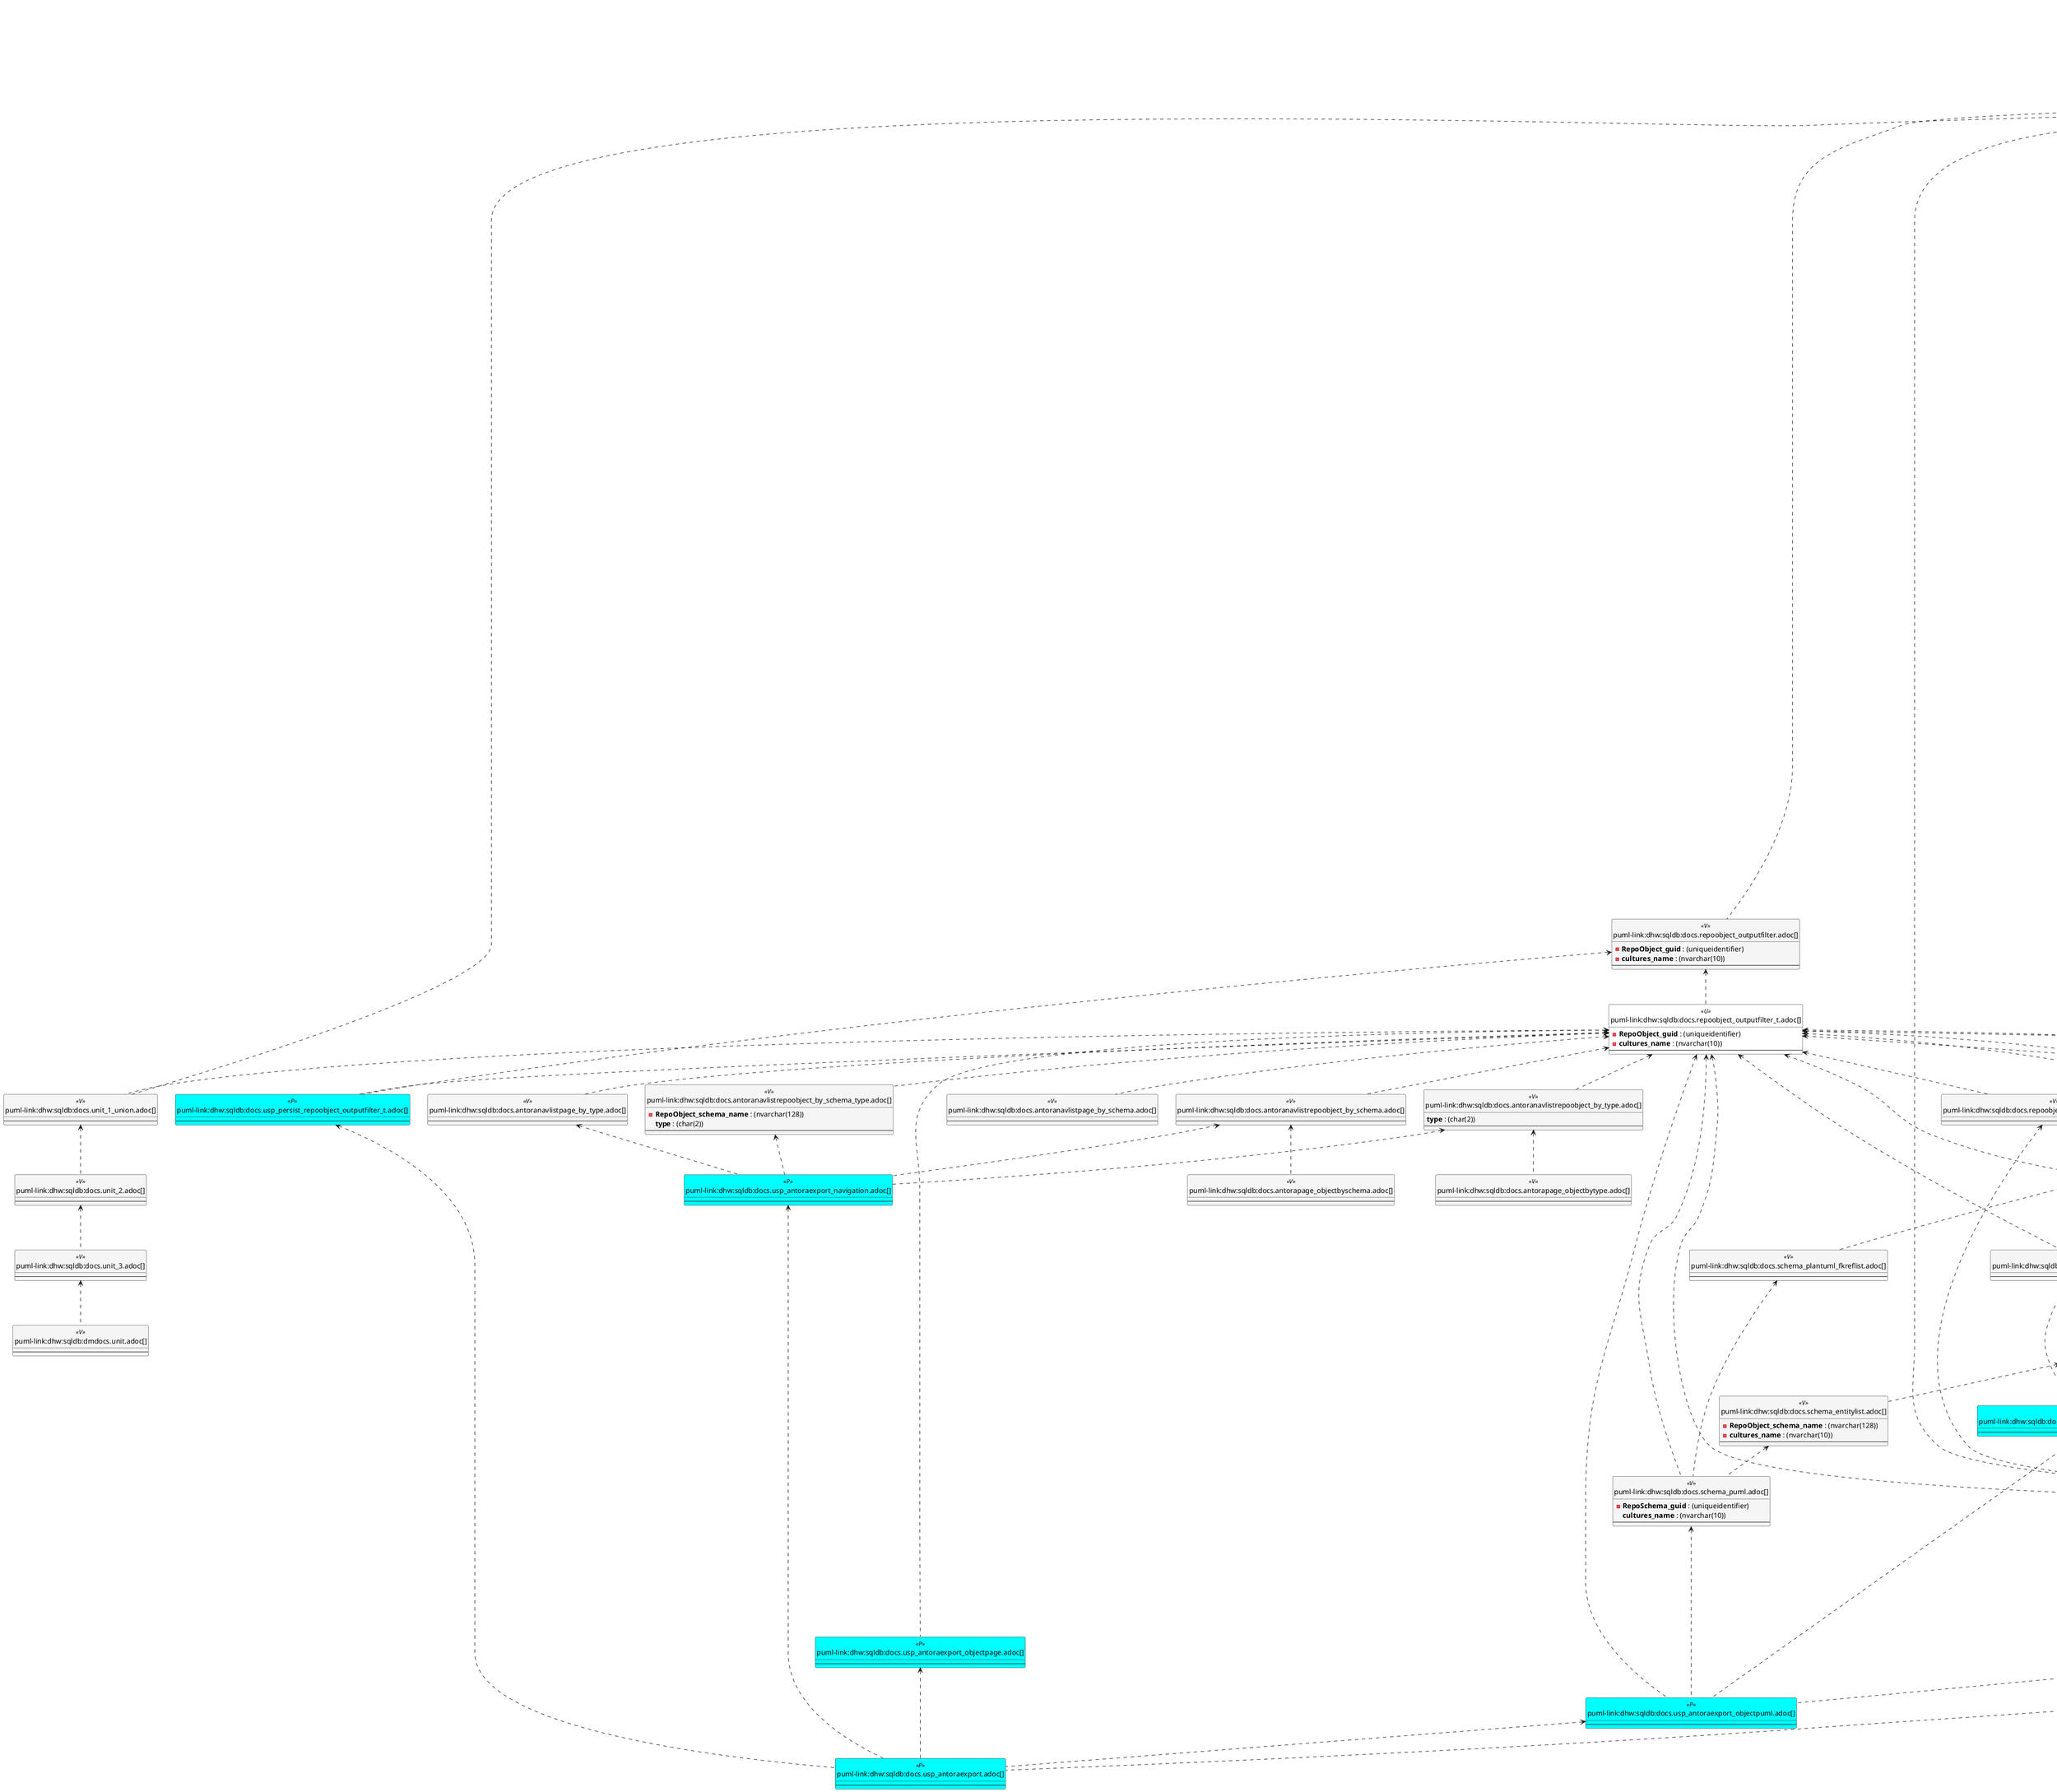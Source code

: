 @startuml
'Left to right direction
top to bottom direction
hide circle
'avoide "." issues:
set namespaceSeparator none


skinparam class {
  BackgroundColor White
  BackgroundColor<<FN>> Yellow
  BackgroundColor<<FS>> Yellow
  BackgroundColor<<FT>> LightGray
  BackgroundColor<<IF>> Yellow
  BackgroundColor<<IS>> Yellow
  BackgroundColor<<P>> Aqua
  BackgroundColor<<PC>> Aqua
  BackgroundColor<<SN>> Yellow
  BackgroundColor<<SO>> SlateBlue
  BackgroundColor<<TF>> LightGray
  BackgroundColor<<TR>> Tomato
  BackgroundColor<<U>> White
  BackgroundColor<<V>> WhiteSmoke
  BackgroundColor<<X>> Aqua
  BackgroundColor<<external>> AliceBlue
}


entity "puml-link:dhw:sqldb:dmdocs.unit.adoc[]" as dmdocs.unit << V >> {
  --
}

entity "puml-link:dhw:sqldb:docs.antoraindexsemanticgroup.adoc[]" as docs.AntoraIndexSemanticgroup << V >> {
  --
}

entity "puml-link:dhw:sqldb:docs.antoraindexsemanticgrouppatterndatatype.adoc[]" as docs.AntoraIndexSemanticgroupPatterndatatype << V >> {
  **IndexSemanticGroup** : (nvarchar(512))
  **IndexPatternColumnDatatype** : (nvarchar(4000))
  --
}

entity "puml-link:dhw:sqldb:docs.antoranavlistpage_by_schema.adoc[]" as docs.AntoraNavListPage_by_schema << V >> {
  --
}

entity "puml-link:dhw:sqldb:docs.antoranavlistpage_by_type.adoc[]" as docs.AntoraNavListPage_by_type << V >> {
  --
}

entity "puml-link:dhw:sqldb:docs.antoranavlistrepoobject_by_schema.adoc[]" as docs.AntoraNavListRepoObject_by_schema << V >> {
  --
}

entity "puml-link:dhw:sqldb:docs.antoranavlistrepoobject_by_schema_type.adoc[]" as docs.AntoraNavListRepoObject_by_schema_type << V >> {
  - **RepoObject_schema_name** : (nvarchar(128))
  **type** : (char(2))
  --
}

entity "puml-link:dhw:sqldb:docs.antoranavlistrepoobject_by_type.adoc[]" as docs.AntoraNavListRepoObject_by_type << V >> {
  **type** : (char(2))
  --
}

entity "puml-link:dhw:sqldb:docs.antorapage_indexsemanticgroup.adoc[]" as docs.AntoraPage_IndexSemanticGroup << V >> {
  - **page_content** : (nvarchar(max))
  --
}

entity "puml-link:dhw:sqldb:docs.antorapage_objectbyschema.adoc[]" as docs.AntoraPage_ObjectBySchema << V >> {
  --
}

entity "puml-link:dhw:sqldb:docs.antorapage_objectbytype.adoc[]" as docs.AntoraPage_ObjectByType << V >> {
  --
}

entity "puml-link:dhw:sqldb:docs.foreignkey_relationscript.adoc[]" as docs.ForeignKey_RelationScript << V >> {
  **referenced_RepoObject_guid** : (uniqueidentifier)
  **referencing_RepoObject_guid** : (uniqueidentifier)
  --
}

entity "puml-link:dhw:sqldb:docs.ftv_repoobject_reference_plantuml_entityreflist.adoc[]" as docs.ftv_RepoObject_Reference_PlantUml_EntityRefList << IF >> {
  --
}

entity "puml-link:dhw:sqldb:docs.objectrefcyclic.adoc[]" as docs.ObjectRefCyclic << V >> {
  --
}

entity "puml-link:dhw:sqldb:docs.objectrefcyclic_entitylist.adoc[]" as docs.ObjectRefCyclic_EntityList << V >> {
  --
}

entity "puml-link:dhw:sqldb:docs.objectrefcyclic_objectreflist.adoc[]" as docs.ObjectRefCyclic_ObjectRefList << V >> {
  --
}

entity "puml-link:dhw:sqldb:docs.repoobject_adoc.adoc[]" as docs.RepoObject_Adoc << V >> {
  --
}

entity "puml-link:dhw:sqldb:docs.repoobject_adoc_t.adoc[]" as docs.RepoObject_Adoc_T << U >> {
  - **RepoObject_guid** : (uniqueidentifier)
  - **cultures_name** : (nvarchar(10))
  --
}

entity "puml-link:dhw:sqldb:docs.repoobject_columnlist.adoc[]" as docs.RepoObject_ColumnList << V >> {
  --
}

entity "puml-link:dhw:sqldb:docs.repoobject_columnlist_t.adoc[]" as docs.RepoObject_ColumnList_T << U >> {
  - **RepoObject_guid** : (uniqueidentifier)
  - **cultures_name** : (nvarchar(10))
  --
}

entity "puml-link:dhw:sqldb:docs.repoobject_indexlist.adoc[]" as docs.RepoObject_IndexList << V >> {
  **RepoObject_guid** : (uniqueidentifier)
  **cultures_name** : (nvarchar(10))
  --
}

entity "puml-link:dhw:sqldb:docs.repoobject_indexlist_t.adoc[]" as docs.RepoObject_IndexList_T << U >> {
  - **RepoObject_guid** : (uniqueidentifier)
  - **cultures_name** : (nvarchar(10))
  --
}

entity "puml-link:dhw:sqldb:docs.repoobject_measurelist.adoc[]" as docs.RepoObject_MeasureList << V >> {
  **RepoObject_guid** : (uniqueidentifier)
  **cultures_name** : (nvarchar(10))
  --
}

entity "puml-link:dhw:sqldb:docs.repoobject_outputfilter.adoc[]" as docs.RepoObject_OutputFilter << V >> {
  - **RepoObject_guid** : (uniqueidentifier)
  - **cultures_name** : (nvarchar(10))
  --
}

entity "puml-link:dhw:sqldb:docs.repoobject_outputfilter_t.adoc[]" as docs.RepoObject_OutputFilter_T << U >> {
  - **RepoObject_guid** : (uniqueidentifier)
  - **cultures_name** : (nvarchar(10))
  --
}

entity "puml-link:dhw:sqldb:docs.repoobject_plantuml.adoc[]" as docs.RepoObject_Plantuml << V >> {
  - **RepoObject_guid** : (uniqueidentifier)
  **cultures_name** : (nvarchar(10))
  --
}

entity "puml-link:dhw:sqldb:docs.repoobject_plantuml_colreflist_1_1.adoc[]" as docs.RepoObject_Plantuml_ColRefList_1_1 << V >> {
  --
}

entity "puml-link:dhw:sqldb:docs.repoobject_plantuml_entity.adoc[]" as docs.RepoObject_Plantuml_Entity << V >> {
  --
}

entity "puml-link:dhw:sqldb:docs.repoobject_plantuml_entity_t.adoc[]" as docs.RepoObject_Plantuml_Entity_T << U >> {
  - **RepoObject_guid** : (uniqueidentifier)
  - **cultures_name** : (nvarchar(10))
  --
}

entity "puml-link:dhw:sqldb:docs.repoobject_plantuml_fkreflist.adoc[]" as docs.RepoObject_PlantUml_FkRefList << V >> {
  **RepoObject_guid** : (uniqueidentifier)
  --
}

entity "puml-link:dhw:sqldb:docs.repoobject_plantuml_objectreflist_0_30.adoc[]" as docs.RepoObject_Plantuml_ObjectRefList_0_30 << V >> {
  - **RepoObject_guid** : (uniqueidentifier)
  --
}

entity "puml-link:dhw:sqldb:docs.repoobject_plantuml_objectreflist_1_1.adoc[]" as docs.RepoObject_Plantuml_ObjectRefList_1_1 << V >> {
  - **RepoObject_guid** : (uniqueidentifier)
  --
}

entity "puml-link:dhw:sqldb:docs.repoobject_plantuml_objectreflist_30_0.adoc[]" as docs.RepoObject_Plantuml_ObjectRefList_30_0 << V >> {
  - **RepoObject_guid** : (uniqueidentifier)
  --
}

entity "puml-link:dhw:sqldb:docs.repoobject_plantuml_pumlentityfklist.adoc[]" as docs.RepoObject_PlantUml_PumlEntityFkList << V >> {
  **RepoObject_guid** : (uniqueidentifier)
  --
}

entity "puml-link:dhw:sqldb:docs.repoobject_plantuml_t.adoc[]" as docs.RepoObject_Plantuml_T << U >> {
  - **RepoObject_guid** : (uniqueidentifier)
  **cultures_name** : (nvarchar(10))
  --
}

entity "puml-link:dhw:sqldb:docs.schema_entitylist.adoc[]" as docs.Schema_EntityList << V >> {
  - **RepoObject_schema_name** : (nvarchar(128))
  - **cultures_name** : (nvarchar(10))
  --
}

entity "puml-link:dhw:sqldb:docs.schema_plantuml_fkreflist.adoc[]" as docs.Schema_PlantUml_FkRefList << V >> {
  --
}

entity "puml-link:dhw:sqldb:docs.schema_puml.adoc[]" as docs.Schema_puml << V >> {
  - **RepoSchema_guid** : (uniqueidentifier)
  **cultures_name** : (nvarchar(10))
  --
}

entity "puml-link:dhw:sqldb:docs.unit_1_union.adoc[]" as docs.Unit_1_union << V >> {
  --
}

entity "puml-link:dhw:sqldb:docs.unit_2.adoc[]" as docs.Unit_2 << V >> {
  --
}

entity "puml-link:dhw:sqldb:docs.unit_3.adoc[]" as docs.Unit_3 << V >> {
  --
}

entity "puml-link:dhw:sqldb:docs.usp_antoraexport.adoc[]" as docs.usp_AntoraExport << P >> {
  --
}

entity "puml-link:dhw:sqldb:docs.usp_antoraexport_navigation.adoc[]" as docs.usp_AntoraExport_navigation << P >> {
  --
}

entity "puml-link:dhw:sqldb:docs.usp_antoraexport_objectpage.adoc[]" as docs.usp_AntoraExport_ObjectPage << P >> {
  --
}

entity "puml-link:dhw:sqldb:docs.usp_antoraexport_objectpartialproperties.adoc[]" as docs.usp_AntoraExport_ObjectPartialProperties << P >> {
  --
}

entity "puml-link:dhw:sqldb:docs.usp_antoraexport_objectpuml.adoc[]" as docs.usp_AntoraExport_ObjectPuml << P >> {
  --
}

entity "puml-link:dhw:sqldb:docs.usp_persist_repoobject_adoc_t.adoc[]" as docs.usp_PERSIST_RepoObject_Adoc_T << P >> {
  --
}

entity "puml-link:dhw:sqldb:docs.usp_persist_repoobject_columnlist_t.adoc[]" as docs.usp_PERSIST_RepoObject_ColumnList_T << P >> {
  --
}

entity "puml-link:dhw:sqldb:docs.usp_persist_repoobject_indexlist_t.adoc[]" as docs.usp_PERSIST_RepoObject_IndexList_T << P >> {
  --
}

entity "puml-link:dhw:sqldb:docs.usp_persist_repoobject_outputfilter_t.adoc[]" as docs.usp_PERSIST_RepoObject_OutputFilter_T << P >> {
  --
}

entity "puml-link:dhw:sqldb:docs.usp_persist_repoobject_plantuml_entity_t.adoc[]" as docs.usp_PERSIST_RepoObject_Plantuml_Entity_T << P >> {
  --
}

entity "puml-link:dhw:sqldb:docs.usp_persist_repoobject_plantuml_t.adoc[]" as docs.usp_PERSIST_RepoObject_Plantuml_T << P >> {
  --
}

entity "puml-link:dhw:sqldb:property.fs_get_repoobjectproperty_nvarchar.adoc[]" as property.fs_get_RepoObjectProperty_nvarchar << FN >> {
  --
}

entity "puml-link:dhw:sqldb:property.repoobjectproperty_collect_source_rogross.adoc[]" as property.RepoObjectProperty_Collect_source_ROGross << V >> {
  - **RepoObject_guid** : (uniqueidentifier)
  - **property_name** : (varchar(39))
  --
}

entity "puml-link:dhw:sqldb:property.usp_repoobject_inheritance.adoc[]" as property.usp_RepoObject_Inheritance << P >> {
  --
}

entity "puml-link:dhw:sqldb:property.usp_repoobjectproperty_collect.adoc[]" as property.usp_RepoObjectProperty_collect << P >> {
  --
}

entity "puml-link:dhw:sqldb:reference.ftv_repoobject_columreferencerepoobject.adoc[]" as reference.ftv_RepoObject_ColumReferenceRepoObject << IF >> {
  --
}

entity "puml-link:dhw:sqldb:reference.ftv_repoobject_dbmlcolumnrelation.adoc[]" as reference.ftv_RepoObject_DbmlColumnRelation << IF >> {
  --
}

entity "puml-link:dhw:sqldb:reference.ftv_repoobject_referencetree.adoc[]" as reference.ftv_RepoObject_ReferenceTree << IF >> {
  --
}

entity "puml-link:dhw:sqldb:reference.ftv_repoobject_referencetree_referenced.adoc[]" as reference.ftv_RepoObject_ReferenceTree_referenced << IF >> {
  --
}

entity "puml-link:dhw:sqldb:reference.ftv_repoobject_referencetree_referencing.adoc[]" as reference.ftv_RepoObject_ReferenceTree_referencing << IF >> {
  --
}

entity "puml-link:dhw:sqldb:reference.ftv_repoobject_referencetree_via_fullname.adoc[]" as reference.ftv_RepoObject_ReferenceTree_via_fullname << IF >> {
  --
}

entity "puml-link:dhw:sqldb:reference.ftv_repoobjectcolumn_referencetree.adoc[]" as reference.ftv_RepoObjectColumn_ReferenceTree << IF >> {
  --
}

entity "puml-link:dhw:sqldb:reference.persistence.adoc[]" as reference.Persistence << V >> {
  --
}

entity "puml-link:dhw:sqldb:reference.persistence_bidirectional.adoc[]" as reference.Persistence_bidirectional << V >> {
  --
}

entity "puml-link:dhw:sqldb:reference.referencetree_cyclic_ref_persistenceusp.adoc[]" as reference.ReferenceTree_cyclic_ref_PersistenceUsp << V >> {
  --
}

entity "puml-link:dhw:sqldb:reference.referencetree_cyclic_union.adoc[]" as reference.ReferenceTree_cyclic_union << V >> {
  --
}

entity "puml-link:dhw:sqldb:reference.repoobject_reference.adoc[]" as reference.RepoObject_reference << V >> {
  --
}

entity "puml-link:dhw:sqldb:reference.repoobject_reference_persistence_target_as_source.adoc[]" as reference.RepoObject_reference_persistence_target_as_source << V >> {
  --
}

entity "puml-link:dhw:sqldb:reference.repoobject_reference_t.adoc[]" as reference.RepoObject_reference_T << U >> {
  **referenced_RepoObject_guid** : (uniqueidentifier)
  **referencing_RepoObject_guid** : (uniqueidentifier)
  --
}

entity "puml-link:dhw:sqldb:reference.repoobject_reference_t_bidirectional.adoc[]" as reference.RepoObject_reference_T_bidirectional << V >> {
  --
}

entity "puml-link:dhw:sqldb:reference.repoobject_reference_union.adoc[]" as reference.RepoObject_reference_union << V >> {
  **referenced_RepoObject_guid** : (uniqueidentifier)
  **referencing_RepoObject_guid** : (uniqueidentifier)
  --
}

entity "puml-link:dhw:sqldb:reference.repoobject_referencedlist.adoc[]" as reference.RepoObject_ReferencedList << V >> {
  --
}

entity "puml-link:dhw:sqldb:reference.repoobject_referencedreferencing.adoc[]" as reference.RepoObject_ReferencedReferencing << V >> {
  --
}

entity "puml-link:dhw:sqldb:reference.repoobject_referencetree_0_30.adoc[]" as reference.RepoObject_ReferenceTree_0_30 << V >> {
  **RepoObject_guid** : (uniqueidentifier)
  **Referencing_guid** : (uniqueidentifier)
  **Referenced_guid** : (uniqueidentifier)
  --
}

entity "puml-link:dhw:sqldb:reference.repoobject_referencetree_0_30_t.adoc[]" as reference.RepoObject_ReferenceTree_0_30_T << U >> {
  **RepoObject_guid** : (uniqueidentifier)
  **Referencing_guid** : (uniqueidentifier)
  **Referenced_guid** : (uniqueidentifier)
  --
}

entity "puml-link:dhw:sqldb:reference.repoobject_referencetree_30_0.adoc[]" as reference.RepoObject_ReferenceTree_30_0 << V >> {
  **RepoObject_guid** : (uniqueidentifier)
  **Referencing_guid** : (uniqueidentifier)
  **Referenced_guid** : (uniqueidentifier)
  --
}

entity "puml-link:dhw:sqldb:reference.repoobject_referencetree_30_0_t.adoc[]" as reference.RepoObject_ReferenceTree_30_0_T << U >> {
  --
}

entity "puml-link:dhw:sqldb:reference.repoobject_referencetree_referenced.adoc[]" as reference.RepoObject_ReferenceTree_referenced << V >> {
  **RepoObject_guid** : (uniqueidentifier)
  **Referenced_Depth** : (int)
  **Referencing_Depth** : (int)
  **Referenced_guid** : (uniqueidentifier)
  **Referencing_guid** : (uniqueidentifier)
  --
}

entity "puml-link:dhw:sqldb:reference.repoobject_referencetree_referenced_30_0.adoc[]" as reference.RepoObject_ReferenceTree_referenced_30_0 << V >> {
  - **RepoObject_guid** : (uniqueidentifier)
  **Referenced_guid** : (uniqueidentifier)
  --
}

entity "puml-link:dhw:sqldb:reference.repoobject_referencetree_referencing.adoc[]" as reference.RepoObject_ReferenceTree_referencing << V >> {
  **RepoObject_guid** : (uniqueidentifier)
  **Referenced_Depth** : (int)
  **Referencing_Depth** : (int)
  **Referenced_guid** : (uniqueidentifier)
  **Referencing_guid** : (uniqueidentifier)
  --
}

entity "puml-link:dhw:sqldb:reference.repoobject_referencetree_referencing_0_30.adoc[]" as reference.RepoObject_ReferenceTree_referencing_0_30 << V >> {
  - **RepoObject_guid** : (uniqueidentifier)
  **Referencing_guid** : (uniqueidentifier)
  --
}

entity "puml-link:dhw:sqldb:reference.repoobject_referencinglist.adoc[]" as reference.RepoObject_ReferencingList << V >> {
  --
}

entity "puml-link:dhw:sqldb:reference.repoobjectcolumn_reference.adoc[]" as reference.RepoObjectColumn_reference << V >> {
  **referenced_RepoObjectColumn_guid** : (uniqueidentifier)
  **referencing_RepoObjectColumn_guid** : (uniqueidentifier)
  --
}

entity "puml-link:dhw:sqldb:reference.repoobjectcolumn_reference_additional.adoc[]" as reference.RepoObjectColumn_reference_additional << V >> {
  --
}

entity "puml-link:dhw:sqldb:reference.repoobjectcolumn_reference_additional_internal.adoc[]" as reference.RepoObjectColumn_reference_additional_internal << V >> {
  --
}

entity "puml-link:dhw:sqldb:reference.repoobjectcolumn_reference_bysamepredecessors.adoc[]" as reference.RepoObjectColumn_reference_BySamePredecessors << V >> {
  --
}

entity "puml-link:dhw:sqldb:reference.repoobjectcolumn_reference_firstresultset.adoc[]" as reference.RepoObjectColumn_reference_FirstResultSet << V >> {
  --
}

entity "puml-link:dhw:sqldb:reference.repoobjectcolumn_reference_queryplan.adoc[]" as reference.RepoObjectColumn_reference_QueryPlan << V >> {
  **referencing_id** : (int)
  **referencing_minor_id** : (int)
  **referenced_id** : (int)
  **referenced_minor_id** : (int)
  --
}

entity "puml-link:dhw:sqldb:reference.repoobjectcolumn_reference_sqlexpressiondependencies.adoc[]" as reference.RepoObjectColumn_reference_SqlExpressionDependencies << V >> {
  - **referencing_id** : (int)
  - **referencing_minor_id** : (int)
  **referenced_id** : (int)
  - **referenced_minor_id** : (int)
  --
}

entity "puml-link:dhw:sqldb:reference.repoobjectcolumn_reference_t.adoc[]" as reference.RepoObjectColumn_reference_T << U >> {
  **referenced_RepoObjectColumn_guid** : (uniqueidentifier)
  **referencing_RepoObjectColumn_guid** : (uniqueidentifier)
  --
}

entity "puml-link:dhw:sqldb:reference.repoobjectcolumn_reference_union.adoc[]" as reference.RepoObjectColumn_reference_union << V >> {
  --
}

entity "puml-link:dhw:sqldb:reference.repoobjectcolumn_reference_virtual.adoc[]" as reference.RepoObjectColumn_reference_virtual << V >> {
  --
}

entity "puml-link:dhw:sqldb:reference.repoobjectcolumn_referencedlist.adoc[]" as reference.RepoObjectColumn_ReferencedList << V >> {
  --
}

entity "puml-link:dhw:sqldb:reference.repoobjectcolumn_referencedreferencing.adoc[]" as reference.RepoObjectColumn_ReferencedReferencing << V >> {
  --
}

entity "puml-link:dhw:sqldb:reference.repoobjectcolumn_referencetree.adoc[]" as reference.RepoObjectColumn_ReferenceTree << V >> {
  --
}

entity "puml-link:dhw:sqldb:reference.repoobjectcolumn_referencinglist.adoc[]" as reference.RepoObjectColumn_ReferencingList << V >> {
  --
}

entity "puml-link:dhw:sqldb:reference.repoobjectcolumn_relationscript.adoc[]" as reference.RepoObjectColumn_RelationScript << V >> {
  --
}

entity "puml-link:dhw:sqldb:reference.sysobjectcolumn_queryplanexpression.adoc[]" as reference.SysObjectColumn_QueryPlanExpression << V >> {
  --
}

entity "puml-link:dhw:sqldb:reference.usp_persist_repoobject_reference_t.adoc[]" as reference.usp_PERSIST_RepoObject_reference_T << P >> {
  --
}

entity "puml-link:dhw:sqldb:reference.usp_persist_repoobject_referencetree_0_30_t.adoc[]" as reference.usp_PERSIST_RepoObject_ReferenceTree_0_30_T << P >> {
  --
}

entity "puml-link:dhw:sqldb:reference.usp_persist_repoobject_referencetree_30_0_t.adoc[]" as reference.usp_PERSIST_RepoObject_ReferenceTree_30_0_T << P >> {
  --
}

entity "puml-link:dhw:sqldb:reference.usp_persist_repoobjectcolumn_reference_t.adoc[]" as reference.usp_PERSIST_RepoObjectColumn_reference_T << P >> {
  --
}

entity "puml-link:dhw:sqldb:reference.usp_repoobject_referencetree.adoc[]" as reference.usp_RepoObject_ReferenceTree << P >> {
  --
}

entity "puml-link:dhw:sqldb:reference.usp_repoobject_referencetree_insert.adoc[]" as reference.usp_RepoObject_ReferenceTree_insert << P >> {
  --
}

entity "puml-link:dhw:sqldb:reference.usp_repoobject_update_sysobjectqueryplan.adoc[]" as reference.usp_RepoObject_update_SysObjectQueryPlan << P >> {
  --
}

entity "puml-link:dhw:sqldb:reference.usp_repoobjectsource_firstresultset.adoc[]" as reference.usp_RepoObjectSource_FirstResultSet << P >> {
  --
}

entity "puml-link:dhw:sqldb:reference.usp_repoobjectsource_queryplan.adoc[]" as reference.usp_RepoObjectSource_QueryPlan << P >> {
  --
}

entity "puml-link:dhw:sqldb:repo.check_indexcolumn_virtual_referenced_setpoint.adoc[]" as repo.check_IndexColumn_virtual_referenced_setpoint << V >> {
  --
}

entity "puml-link:dhw:sqldb:repo.foreignkey_gross.adoc[]" as repo.ForeignKey_gross << V >> {
  --
}

entity "puml-link:dhw:sqldb:repo.foreignkey_indexes.adoc[]" as repo.ForeignKey_Indexes << V >> {
  --
}

entity "puml-link:dhw:sqldb:repo.foreignkey_indexes_union.adoc[]" as repo.ForeignKey_Indexes_union << V >> {
  **ForeignKey_guid** : (uniqueidentifier)
  --
}

entity "puml-link:dhw:sqldb:repo.foreignkey_indexes_union_t.adoc[]" as repo.ForeignKey_Indexes_union_T << U >> {
  **ForeignKey_guid** : (uniqueidentifier)
  --
}

entity "puml-link:dhw:sqldb:repo.foreignkey_virtual_indexes.adoc[]" as repo.ForeignKey_virtual_Indexes << V >> {
  --
}

entity "puml-link:dhw:sqldb:repo.index_gross.adoc[]" as repo.Index_gross << V >> {
  --
}

entity "puml-link:dhw:sqldb:repo.index_referencing_indexpatterncolumnguid.adoc[]" as repo.Index_referencing_IndexPatternColumnGuid << V >> {
  **source_index_guid** : (uniqueidentifier)
  **referencing_RepoObject_guid** : (uniqueidentifier)
  --
}

entity "puml-link:dhw:sqldb:repo.index_virtual_forupdate.adoc[]" as repo.Index_virtual_ForUpdate << V >> {
  --
}

entity "puml-link:dhw:sqldb:repo.indexcolumn_referencedreferencing_hasfullcolumnsinreferencing.adoc[]" as repo.IndexColumn_ReferencedReferencing_HasFullColumnsInReferencing << V >> {
  - **index_guid** : (uniqueidentifier)
  - **index_column_id** : (int)
  **RowNumberInReferencing** : (bigint)
  --
}

entity "puml-link:dhw:sqldb:repo.indexcolumn_referencedreferencing_hasfullcolumnsinreferencing_check.adoc[]" as repo.IndexColumn_ReferencedReferencing_HasFullColumnsInReferencing_check << V >> {
  --
}

entity "puml-link:dhw:sqldb:repo.indexcolumn_referencedreferencing_hasfullcolumnsinreferencing_t.adoc[]" as repo.IndexColumn_ReferencedReferencing_HasFullColumnsInReferencing_T << U >> {
  **index_guid** : (uniqueidentifier)
  - **index_column_id** : (int)
  **RowNumberInReferencing** : (bigint)
  --
}

entity "puml-link:dhw:sqldb:repo.indexcolumn_virtual_referenced_setpoint.adoc[]" as repo.IndexColumn_virtual_referenced_setpoint << V >> {
  - **index_guid** : (uniqueidentifier)
  - **index_column_id** : (int)
  --
}

entity "puml-link:dhw:sqldb:repo.indexreferencedreferencing.adoc[]" as repo.IndexReferencedReferencing << V >> {
  --
}

entity "puml-link:dhw:sqldb:repo.indexreferencedreferencing_hasfullcolumnsinreferencing.adoc[]" as repo.IndexReferencedReferencing_HasFullColumnsInReferencing << V >> {
  --
}

entity "puml-link:dhw:sqldb:repo.repoobject_columnlist.adoc[]" as repo.RepoObject_ColumnList << V >> {
  --
}

entity "puml-link:dhw:sqldb:repo.repoobject_gross.adoc[]" as repo.RepoObject_gross << V >> {
  --
}

entity "puml-link:dhw:sqldb:repo.repoobject_gross2.adoc[]" as repo.RepoObject_gross2 << V >> {
  --
}

entity "puml-link:dhw:sqldb:repo.repoobject_related_fk_union.adoc[]" as repo.RepoObject_related_FK_union << V >> {
  **RepoObject_guid** : (uniqueidentifier)
  **included_RepoObject_guid** : (uniqueidentifier)
  --
}

entity "puml-link:dhw:sqldb:repo.repoobject_sat2.adoc[]" as repo.RepoObject_sat2 << V >> {
  - **RepoObject_guid** : (uniqueidentifier)
  --
}

entity "puml-link:dhw:sqldb:repo.repoobject_sat2_t.adoc[]" as repo.RepoObject_sat2_T << U >> {
  - **RepoObject_guid** : (uniqueidentifier)
  --
}

entity "puml-link:dhw:sqldb:repo.repoobject_sqlcreatetable.adoc[]" as repo.RepoObject_SqlCreateTable << V >> {
  - **RepoObject_guid** : (uniqueidentifier)
  --
}

entity "puml-link:dhw:sqldb:repo.repoobject_wo_referencing.adoc[]" as repo.RepoObject_wo_referencing << V >> {
  --
}

entity "puml-link:dhw:sqldb:repo.repoobjectcolumn_gross2.adoc[]" as repo.RepoObjectColumn_gross2 << V >> {
  --
}

entity "puml-link:dhw:sqldb:repo.repoobjectcolumn_missingsource_typev.adoc[]" as repo.RepoObjectColumn_MissingSource_TypeV << V >> {
  --
}

entity "puml-link:dhw:sqldb:repo.usp_index_finish.adoc[]" as repo.usp_Index_finish << P >> {
  --
}

entity "puml-link:dhw:sqldb:repo.usp_index_foreignkey.adoc[]" as repo.usp_Index_ForeignKey << P >> {
  --
}

entity "puml-link:dhw:sqldb:repo.usp_index_inheritance.adoc[]" as repo.usp_index_inheritance << P >> {
  --
}

entity "puml-link:dhw:sqldb:repo.usp_index_virtual_set.adoc[]" as repo.usp_Index_virtual_set << P >> {
  --
}

entity "puml-link:dhw:sqldb:repo.usp_main.adoc[]" as repo.usp_main << P >> {
  --
}

entity "puml-link:dhw:sqldb:repo.usp_persist_foreignkey_indexes_union_t.adoc[]" as repo.usp_PERSIST_ForeignKey_Indexes_union_T << P >> {
  --
}

entity "puml-link:dhw:sqldb:repo.usp_persist_indexcolumn_referencedreferencing_hasfullcolumnsinreferencing_t.adoc[]" as repo.usp_PERSIST_IndexColumn_ReferencedReferencing_HasFullColumnsInReferencing_T << P >> {
  --
}

entity "puml-link:dhw:sqldb:repo.usp_persist_repoobject_sat2_t.adoc[]" as repo.usp_PERSIST_RepoObject_sat2_T << P >> {
  --
}

entity "puml-link:dhw:sqldb:uspgenerator.generatoruspstep_persistence_isinactive_setpoint.adoc[]" as uspgenerator.GeneratorUspStep_Persistence_IsInactive_setpoint << V >> {
  - **usp_id** : (int)
  --
}

entity "puml-link:dhw:sqldb:uspgenerator.generatoruspstep_persistence_src.adoc[]" as uspgenerator.GeneratorUspStep_Persistence_src << V >> {
  - **usp_id** : (int)
  --
}

entity "puml-link:dhw:sqldb:uspgenerator.usp_generatorusp_insert_update_persistence.adoc[]" as uspgenerator.usp_GeneratorUsp_insert_update_persistence << P >> {
  --
}

entity "puml-link:dhw:sqldb:workflow.biml_package.adoc[]" as workflow.Biml_Package << V >> {
  --
}

entity "puml-link:dhw:sqldb:workflow.biml_precedenceconstraints.adoc[]" as workflow.Biml_PrecedenceConstraints << V >> {
  --
}

entity "puml-link:dhw:sqldb:workflow.biml_project.adoc[]" as workflow.Biml_Project << V >> {
  --
}

entity "puml-link:dhw:sqldb:workflow.biml_task.adoc[]" as workflow.Biml_Task << V >> {
  --
}

entity "puml-link:dhw:sqldb:workflow.proceduredependency.adoc[]" as workflow.ProcedureDependency << U >> {
  - **id** : (int)
  --
}

entity "puml-link:dhw:sqldb:workflow.proceduredependency_gross.adoc[]" as workflow.ProcedureDependency_gross << V >> {
  --
}

entity "puml-link:dhw:sqldb:workflow.proceduredependency_input_persistencedependency.adoc[]" as workflow.ProcedureDependency_input_PersistenceDependency << V >> {
  **referenced_Procedure_RepoObject_guid** : (uniqueidentifier)
  **referencing_Procedure_RepoObject_guid** : (uniqueidentifier)
  --
}

entity "puml-link:dhw:sqldb:workflow.proceduredependency_input_persistencedependency_s.adoc[]" as workflow.ProcedureDependency_input_PersistenceDependency_S << V >> {
  **referenced_Procedure_RepoObject_guid** : (uniqueidentifier)
  **referencing_Procedure_RepoObject_guid** : (uniqueidentifier)
  --
}

entity "puml-link:dhw:sqldb:workflow.usp_persist_proceduredependency_input_persistencedependency.adoc[]" as workflow.usp_PERSIST_ProcedureDependency_input_PersistenceDependency << P >> {
  --
}

entity "puml-link:dhw:sqldb:workflow.usp_persist_workflow_proceduredependency_t.adoc[]" as workflow.usp_PERSIST_Workflow_ProcedureDependency_T << P >> {
  --
}

entity "puml-link:dhw:sqldb:workflow.usp_persist_workflowstep.adoc[]" as workflow.usp_PERSIST_WorkflowStep << P >> {
  --
}

entity "puml-link:dhw:sqldb:workflow.usp_workflow.adoc[]" as workflow.usp_workflow << P >> {
  --
}

entity "puml-link:dhw:sqldb:workflow.workflow_proceduredependency.adoc[]" as workflow.Workflow_ProcedureDependency << V >> {
  --
}

entity "puml-link:dhw:sqldb:workflow.workflow_proceduredependency_all.adoc[]" as workflow.Workflow_ProcedureDependency_all << V >> {
  --
}

entity "puml-link:dhw:sqldb:workflow.workflow_proceduredependency_t.adoc[]" as workflow.Workflow_ProcedureDependency_T << U >> {
  - **Workflow_id** : (int)
  - **referenced_Procedure_RepoObject_guid** : (uniqueidentifier)
  - **referencing_Procedure_RepoObject_guid** : (uniqueidentifier)
  --
}

entity "puml-link:dhw:sqldb:workflow.workflow_proceduredependency_t_active.adoc[]" as workflow.Workflow_ProcedureDependency_T_active << V >> {
  --
}

entity "puml-link:dhw:sqldb:workflow.workflow_proceduredependency_t_bidirectional.adoc[]" as workflow.Workflow_ProcedureDependency_T_bidirectional << V >> {
  --
}

entity "puml-link:dhw:sqldb:workflow.workflow_proceduredependency_t_bidirectional_t.adoc[]" as workflow.Workflow_ProcedureDependency_T_bidirectional_T << U >> {
  - **Workflow_id** : (int)
  - **referenced_Procedure_RepoObject_guid** : (uniqueidentifier)
  - **referencing_Procedure_RepoObject_guid** : (uniqueidentifier)
  --
}

entity "puml-link:dhw:sqldb:workflow.workflow_proceduredependency_t_notinsortorder.adoc[]" as workflow.Workflow_ProcedureDependency_T_NotInSortorder << V >> {
  --
}

entity "puml-link:dhw:sqldb:workflow.workflow_proceduredependency_t_notinsortorder_check.adoc[]" as workflow.Workflow_ProcedureDependency_T_NotInSortorder_check << V >> {
  --
}

entity "puml-link:dhw:sqldb:workflow.workflow_proceduredependency_t_redundant.adoc[]" as workflow.Workflow_ProcedureDependency_T_redundant << V >> {
  --
}

entity "puml-link:dhw:sqldb:workflow.workflow_proceduredependency_t_taskname.adoc[]" as workflow.Workflow_ProcedureDependency_T_TaskName << V >> {
  --
}

entity "puml-link:dhw:sqldb:workflow.workflow_proceduredependency_wo_redundant.adoc[]" as workflow.Workflow_ProcedureDependency_wo_redundant << V >> {
  --
}

entity "puml-link:dhw:sqldb:workflow.workflowstep.adoc[]" as workflow.WorkflowStep << U >> {
  - **id** : (int)
  --
}

entity "puml-link:dhw:sqldb:workflow.workflowstep_active.adoc[]" as workflow.WorkflowStep_active << V >> {
  --
}

entity "puml-link:dhw:sqldb:workflow.workflowstep_forupdate.adoc[]" as workflow.WorkflowStep_ForUpdate << V >> {
  --
}

entity "puml-link:dhw:sqldb:workflow.workflowstep_s.adoc[]" as workflow.WorkflowStep_S << V >> {
  - **Workflow_id** : (int)
  **Procedure_RepoObject_guid** : (uniqueidentifier)
  --
}

docs.AntoraIndexSemanticgroup <.. docs.AntoraPage_IndexSemanticGroup
docs.AntoraIndexSemanticgroupPatterndatatype <.. docs.AntoraIndexSemanticgroup
docs.AntoraNavListPage_by_type <.. docs.usp_AntoraExport_navigation
docs.AntoraNavListRepoObject_by_schema <.. docs.AntoraPage_ObjectBySchema
docs.AntoraNavListRepoObject_by_schema <.. docs.usp_AntoraExport_navigation
docs.AntoraNavListRepoObject_by_schema_type <.. docs.usp_AntoraExport_navigation
docs.AntoraNavListRepoObject_by_type <.. docs.AntoraPage_ObjectByType
docs.AntoraNavListRepoObject_by_type <.. docs.usp_AntoraExport_navigation
docs.ftv_RepoObject_Reference_PlantUml_EntityRefList <.. docs.RepoObject_Plantuml
docs.ObjectRefCyclic_EntityList <.. docs.ObjectRefCyclic
docs.ObjectRefCyclic_ObjectRefList <.. docs.ObjectRefCyclic
docs.RepoObject_Adoc <.. docs.usp_PERSIST_RepoObject_Adoc_T
docs.RepoObject_Adoc <.. docs.RepoObject_Adoc_T
docs.REpoObject_Adoc_T <.. docs.usp_PERSIST_RepoObject_Adoc_T
docs.RepoObject_ColumnList <.. docs.RepoObject_ColumnList_T
docs.RepoObject_ColumnList <.. docs.usp_PERSIST_RepoObject_ColumnList_T
docs.RepoObject_ColumnList_T <.. docs.usp_PERSIST_RepoObject_ColumnList_T
docs.RepoObject_ColumnList_T <.. docs.RepoObject_Plantuml_Entity
docs.RepoObject_ColumnList_T <.. docs.RepoObject_Adoc
docs.RepoObject_IndexList <.. docs.usp_PERSIST_RepoObject_IndexList_T
docs.RepoObject_IndexList <.. docs.RepoObject_IndexList_T
docs.RepoObject_IndexList_T <.. docs.RepoObject_Adoc
docs.RepoObject_IndexList_T <.. docs.usp_PERSIST_RepoObject_IndexList_T
docs.RepoObject_IndexList_T <.. docs.RepoObject_Plantuml_Entity
docs.RepoObject_MeasureList <.. docs.RepoObject_Plantuml_Entity
docs.RepoObject_MeasureList <.. docs.RepoObject_Adoc
docs.RepoObject_OutputFilter <.. docs.usp_PERSIST_RepoObject_OutputFilter_T
docs.RepoObject_OutputFilter <.. docs.RepoObject_OutputFilter_T
docs.RepoObject_OutputFilter_T <.. docs.usp_PERSIST_RepoObject_OutputFilter_T
docs.RepoObject_OutputFilter_T <.. docs.RepoObject_MeasureList
docs.RepoObject_OutputFilter_T <.. docs.Unit_1_union
docs.RepoObject_OutputFilter_T <.. docs.Schema_puml
docs.RepoObject_OutputFilter_T <.. docs.RepoObject_Plantuml_ColRefList_1_1
docs.RepoObject_OutputFilter_T <.. docs.AntoraNavListPage_by_schema
docs.RepoObject_OutputFilter_T <.. docs.RepoObject_Adoc
docs.RepoObject_OutputFilter_T <.. docs.AntoraNavListRepoObject_by_schema
docs.RepoObject_OutputFilter_T <.. docs.AntoraNavListRepoObject_by_type
docs.RepoObject_OutputFilter_T <.. docs.usp_AntoraExport_ObjectPage
docs.RepoObject_OutputFilter_T <.. docs.usp_AntoraExport_ObjectPartialProperties
docs.RepoObject_OutputFilter_T <.. docs.AntoraIndexSemanticgroupPatterndatatype
docs.RepoObject_OutputFilter_T <.. docs.AntoraNavListPage_by_type
docs.RepoObject_OutputFilter_T <.. docs.RepoObject_IndexList
docs.RepoObject_OutputFilter_T <.. docs.usp_AntoraExport_ObjectPuml
docs.RepoObject_OutputFilter_T <.. docs.RepoObject_Plantuml
docs.RepoObject_OutputFilter_T <.. docs.RepoObject_Plantuml_Entity
docs.RepoObject_OutputFilter_T <.. docs.RepoObject_ColumnList
docs.RepoObject_OutputFilter_T <.. docs.AntoraNavListRepoObject_by_schema_type
docs.RepoObject_Plantuml <.. docs.usp_PERSIST_RepoObject_Plantuml_T
docs.RepoObject_Plantuml <.. docs.RepoObject_Plantuml_T
docs.RepoObject_Plantuml_ColRefList_1_1 <.. docs.RepoObject_Plantuml
docs.RepoObject_Plantuml_Entity <.. docs.RepoObject_Plantuml_Entity_T
docs.RepoObject_Plantuml_Entity <.. docs.usp_PERSIST_RepoObject_Plantuml_Entity_T
docs.RepoObject_Plantuml_Entity_T <.. docs.usp_PERSIST_RepoObject_Plantuml_Entity_T
docs.RepoObject_Plantuml_Entity_T <.. docs.Schema_EntityList
docs.RepoObject_Plantuml_Entity_T <.. docs.ObjectRefCyclic_EntityList
docs.RepoObject_Plantuml_Entity_T <.. docs.RepoObject_PlantUml_PumlEntityFkList
docs.RepoObject_Plantuml_Entity_T <.. docs.ftv_RepoObject_Reference_PlantUml_EntityRefList
docs.RepoObject_PlantUml_FkRefList <.. docs.RepoObject_Plantuml
docs.RepoObject_Plantuml_ObjectRefList_0_30 <.. docs.RepoObject_Plantuml
docs.RepoObject_Plantuml_ObjectRefList_1_1 <.. docs.RepoObject_Plantuml
docs.RepoObject_Plantuml_ObjectRefList_30_0 <.. docs.RepoObject_Plantuml
docs.RepoObject_PlantUml_PumlEntityFkList <.. docs.RepoObject_Plantuml
docs.RepoObject_Plantuml_T <.. docs.usp_PERSIST_RepoObject_Plantuml_T
docs.Schema_EntityList <.. docs.Schema_puml
docs.Schema_PlantUml_FkRefList <.. docs.Schema_puml
docs.Schema_puml <.. docs.usp_AntoraExport_ObjectPuml
docs.Unit_1_union <.. docs.Unit_2
docs.Unit_2 <.. docs.Unit_3
docs.Unit_3 <.. dmdocs.unit
docs.usp_AntoraExport_navigation <.. docs.usp_AntoraExport
docs.usp_AntoraExport_ObjectPage <.. docs.usp_AntoraExport
docs.usp_AntoraExport_ObjectPartialProperties <.. docs.usp_AntoraExport
docs.usp_AntoraExport_ObjectPuml <.. docs.usp_AntoraExport
docs.usp_PERSIST_RepoObject_Adoc_T <.. docs.usp_AntoraExport_ObjectPartialProperties
docs.usp_PERSIST_RepoObject_ColumnList_T <.. docs.usp_AntoraExport_ObjectPartialProperties
docs.usp_PERSIST_RepoObject_IndexList_T <.. docs.usp_AntoraExport_ObjectPartialProperties
docs.usp_PERSIST_RepoObject_OutputFilter_T <.. docs.usp_AntoraExport
docs.usp_PERSIST_RepoObject_Plantuml_Entity_T <.. docs.usp_AntoraExport_ObjectPuml
docs.usp_PERSIST_RepoObject_Plantuml_T <.. docs.usp_AntoraExport_ObjectPuml
property.fs_get_RepoObjectProperty_nvarchar <.. repo.RepoObject_gross
property.RepoObjectProperty_Collect_source_ROGross <.. property.usp_RepoObjectProperty_collect
property.usp_RepoObject_Inheritance <.. repo.usp_main
property.usp_RepoObjectProperty_collect <.. property.usp_RepoObject_Inheritance
property.usp_RepoObjectProperty_collect <.. repo.usp_main
reference.ftv_RepoObject_ReferenceTree <.. reference.RepoObject_ReferenceTree_30_0
reference.ftv_RepoObject_ReferenceTree <.. reference.RepoObject_ReferenceTree_0_30
reference.ftv_RepoObject_ReferenceTree_referenced <.. reference.RepoObject_ReferenceTree_referenced_30_0
reference.ftv_RepoObject_ReferenceTree_referenced <.. reference.RepoObject_ReferenceTree_referenced
reference.ftv_RepoObject_ReferenceTree_referencing <.. reference.RepoObject_ReferenceTree_referencing
reference.ftv_RepoObject_ReferenceTree_referencing <.. reference.RepoObject_ReferenceTree_referencing_0_30
reference.ftv_RepoObjectColumn_ReferenceTree <.. reference.RepoObjectColumn_ReferenceTree
reference.Persistence <.. reference.Persistence_bidirectional
reference.Persistence <.. workflow.ProcedureDependency_input_PersistenceDependency_S
reference.ReferenceTree_cyclic_ref_PersistenceUsp <.. reference.ReferenceTree_cyclic_union
reference.ReferenceTree_cyclic_union <.. docs.ObjectRefCyclic_ObjectRefList
reference.ReferenceTree_cyclic_union <.. docs.ObjectRefCyclic_EntityList
reference.RepoObject_reference <.. reference.RepoObject_reference_T
reference.RepoObject_reference <.. reference.usp_PERSIST_RepoObject_reference_T
reference.RepoObject_reference_persistence_target_as_source <.. repo.usp_main
reference.RepoObject_reference_persistence_target_as_source <.. reference.RepoObject_reference_union
reference.RepoObject_reference_T <.. reference.RepoObjectColumn_reference_additional
reference.RepoObject_reference_T <.. reference.RepoObjectColumn_reference_additional_internal
reference.RepoObject_reference_T <.. repo.RepoObject_wo_referencing
reference.RepoObject_reference_T <.. reference.ReferenceTree_cyclic_ref_PersistenceUsp
reference.RepoObject_reference_T <.. reference.RepoObject_reference_T_bidirectional
reference.RepoObject_reference_T <.. docs.RepoObject_Plantuml_ObjectRefList_1_1
reference.RepoObject_reference_T <.. reference.usp_PERSIST_RepoObject_reference_T
reference.RepoObject_reference_T <.. reference.RepoObjectColumn_reference_virtual
reference.RepoObject_reference_T <.. docs.RepoObject_Plantuml_ObjectRefList_30_0
reference.RepoObject_reference_T <.. docs.RepoObject_Plantuml_ObjectRefList_0_30
reference.RepoObject_reference_T <.. reference.RepoObject_ReferencedReferencing
reference.RepoObject_reference_T <.. repo.usp_main
reference.RepoObject_reference_T <.. reference.RepoObjectColumn_reference_SqlExpressionDependencies
reference.RepoObject_reference_T <.. reference.RepoObjectColumn_reference_BySamePredecessors
reference.RepoObject_reference_T <.. reference.RepoObjectColumn_reference_QueryPlan
reference.RepoObject_reference_T <.. reference.RepoObjectColumn_reference_FirstResultSet
reference.RepoObject_reference_T <.. repo.IndexReferencedReferencing
reference.RepoObject_reference_union <.. reference.RepoObject_reference
reference.RepoObject_ReferencedList <.. repo.RepoObject_sat2
reference.RepoObject_ReferencedList <.. repo.RepoObject_gross2
reference.RepoObject_ReferencedReferencing <.. reference.usp_RepoObject_ReferenceTree_insert
reference.RepoObject_ReferencedReferencing <.. reference.ftv_RepoObject_ReferenceTree_referencing
reference.RepoObject_ReferencedReferencing <.. reference.ftv_RepoObject_ReferenceTree_referenced
reference.RepoObject_ReferencedReferencing <.. reference.RepoObject_ReferencingList
reference.RepoObject_ReferencedReferencing <.. reference.RepoObject_ReferencedList
reference.RepoObject_ReferencedReferencing <.. reference.ftv_RepoObject_ReferenceTree
reference.RepoObject_ReferencedReferencing <.. reference.ftv_RepoObject_ReferenceTree_via_fullname
reference.RepoObject_ReferencedReferencing <.. repo.RepoObject_gross
reference.RepoObject_ReferenceTree_0_30 <.. reference.RepoObject_ReferenceTree_0_30_T
reference.RepoObject_ReferenceTree_0_30 <.. reference.usp_PERSIST_RepoObject_ReferenceTree_0_30_T
reference.RepoObject_ReferenceTree_0_30_T <.. reference.usp_PERSIST_RepoObject_ReferenceTree_0_30_T
reference.RepoObject_ReferenceTree_30_0 <.. reference.RepoObject_ReferenceTree_30_0_T
reference.RepoObject_ReferenceTree_30_0 <.. reference.usp_PERSIST_RepoObject_ReferenceTree_30_0_T
reference.RepoObject_ReferenceTree_30_0_T <.. reference.usp_PERSIST_RepoObject_ReferenceTree_30_0_T
reference.RepoObject_ReferencingList <.. repo.RepoObject_sat2
reference.RepoObject_ReferencingList <.. repo.RepoObject_gross2
reference.RepoObjectColumn_reference <.. reference.usp_PERSIST_RepoObjectColumn_reference_T
reference.RepoObjectColumn_reference <.. reference.RepoObjectColumn_reference_T
reference.RepoObjectColumn_reference_additional <.. reference.RepoObjectColumn_reference_union
reference.RepoObjectColumn_reference_FirstResultSet <.. reference.RepoObjectColumn_reference_BySamePredecessors
reference.RepoObjectColumn_reference_QueryPlan <.. reference.SysObjectColumn_QueryPlanExpression
reference.RepoObjectColumn_reference_SqlExpressionDependencies <.. reference.RepoObjectColumn_reference_union
reference.RepoObjectColumn_reference_T <.. docs.RepoObject_Plantuml_ColRefList_1_1
reference.RepoObjectColumn_reference_T <.. reference.usp_PERSIST_RepoObjectColumn_reference_T
reference.RepoObjectColumn_reference_T <.. reference.RepoObjectColumn_ReferencedReferencing
reference.RepoObjectColumn_reference_T <.. reference.RepoObjectColumn_RelationScript
reference.RepoObjectColumn_reference_T <.. repo.RepoObjectColumn_MissingSource_TypeV
reference.RepoObjectColumn_reference_T <.. repo.IndexColumn_ReferencedReferencing_HasFullColumnsInReferencing
reference.RepoObjectColumn_reference_union <.. reference.RepoObjectColumn_reference
reference.RepoObjectColumn_reference_virtual <.. reference.RepoObjectColumn_reference_union
reference.RepoObjectColumn_ReferencedList <.. repo.RepoObjectColumn_gross2
reference.RepoObjectColumn_ReferencedReferencing <.. reference.RepoObjectColumn_ReferencingList
reference.RepoObjectColumn_ReferencedReferencing <.. reference.RepoObjectColumn_ReferencedList
reference.RepoObjectColumn_ReferencedReferencing <.. reference.ftv_RepoObject_DbmlColumnRelation
reference.RepoObjectColumn_ReferencedReferencing <.. reference.ftv_RepoObjectColumn_ReferenceTree
reference.RepoObjectColumn_ReferenceTree <.. reference.ftv_RepoObject_ColumReferenceRepoObject
reference.RepoObjectColumn_ReferencingList <.. repo.RepoObjectColumn_gross2
reference.RepoObjectColumn_RelationScript <.. reference.ftv_RepoObject_ColumReferenceRepoObject
reference.SysObjectColumn_QueryPlanExpression <.. reference.usp_RepoObjectSource_QueryPlan
reference.usp_PERSIST_RepoObject_reference_T <.. repo.usp_main
reference.usp_PERSIST_RepoObject_ReferenceTree_0_30_T <.. reference.usp_RepoObject_ReferenceTree
reference.usp_PERSIST_RepoObject_ReferenceTree_30_0_T <.. reference.usp_RepoObject_ReferenceTree
reference.usp_PERSIST_RepoObjectColumn_reference_T <.. repo.usp_main
reference.usp_RepoObject_ReferenceTree_insert <.. repo.usp_main
reference.usp_RepoObject_update_SysObjectQueryPlan <.. repo.usp_main
reference.usp_RepoObjectSource_FirstResultSet <.. repo.usp_main
reference.usp_RepoObjectSource_QueryPlan <.. repo.usp_main
repo.ForeignKey_gross <.. docs.RepoObject_IndexList
repo.ForeignKey_Indexes <.. repo.usp_Index_ForeignKey
repo.ForeignKey_Indexes <.. repo.ForeignKey_Indexes_union
repo.ForeignKey_Indexes_union <.. repo.usp_PERSIST_ForeignKey_Indexes_union_T
repo.ForeignKey_Indexes_union <.. repo.ForeignKey_Indexes_union_T
repo.ForeignKey_Indexes_union_T <.. docs.ForeignKey_RelationScript
repo.ForeignKey_Indexes_union_T <.. repo.usp_Index_finish
repo.ForeignKey_Indexes_union_T <.. docs.Schema_PlantUml_FkRefList
repo.ForeignKey_Indexes_union_T <.. repo.usp_PERSIST_ForeignKey_Indexes_union_T
repo.ForeignKey_Indexes_union_T <.. docs.RepoObject_PlantUml_FkRefList
repo.ForeignKey_Indexes_union_T <.. repo.RepoObject_related_FK_union
repo.ForeignKey_Indexes_union_T <.. repo.ForeignKey_gross
repo.ForeignKey_virtual_Indexes <.. repo.ForeignKey_Indexes_union
repo.Index_gross <.. repo.usp_Index_finish
repo.Index_gross <.. repo.ForeignKey_virtual_Indexes
repo.Index_gross <.. repo.ForeignKey_Indexes
repo.Index_gross <.. repo.usp_Index_virtual_set
repo.Index_gross <.. docs.AntoraIndexSemanticgroupPatterndatatype
repo.Index_gross <.. docs.RepoObject_IndexList
repo.Index_gross <.. repo.ForeignKey_gross
repo.Index_gross <.. repo.usp_index_inheritance
repo.Index_gross <.. repo.RepoObject_SqlCreateTable
repo.Index_referencing_IndexPatternColumnGuid <.. repo.IndexReferencedReferencing_HasFullColumnsInReferencing
repo.Index_virtual_ForUpdate <.. repo.usp_index_inheritance
repo.IndexColumn_ReferencedReferencing_HasFullColumnsInReferencing <.. repo.IndexColumn_ReferencedReferencing_HasFullColumnsInReferencing_T
repo.IndexColumn_ReferencedReferencing_HasFullColumnsInReferencing <.. repo.usp_PERSIST_IndexColumn_ReferencedReferencing_HasFullColumnsInReferencing_T
repo.IndexColumn_ReferencedReferencing_HasFullColumnsInReferencing_T <.. repo.IndexColumn_virtual_referenced_setpoint
repo.IndexColumn_ReferencedReferencing_HasFullColumnsInReferencing_T <.. repo.IndexColumn_ReferencedReferencing_HasFullColumnsInReferencing_check
repo.IndexColumn_ReferencedReferencing_HasFullColumnsInReferencing_T <.. repo.usp_PERSIST_IndexColumn_ReferencedReferencing_HasFullColumnsInReferencing_T
repo.IndexColumn_ReferencedReferencing_HasFullColumnsInReferencing_T <.. repo.Index_referencing_IndexPatternColumnGuid
repo.IndexColumn_ReferencedReferencing_HasFullColumnsInReferencing_T <.. repo.IndexReferencedReferencing_HasFullColumnsInReferencing
repo.IndexColumn_virtual_referenced_setpoint <.. repo.check_IndexColumn_virtual_referenced_setpoint
repo.IndexColumn_virtual_referenced_setpoint <.. repo.usp_index_inheritance
repo.IndexReferencedReferencing <.. repo.IndexReferencedReferencing_HasFullColumnsInReferencing
repo.IndexReferencedReferencing_HasFullColumnsInReferencing <.. repo.usp_index_inheritance
repo.RepoObject_ColumnList <.. repo.RepoObject_sat2
repo.RepoObject_ColumnList <.. repo.RepoObject_SqlCreateTable
repo.RepoObject_ColumnList <.. repo.RepoObject_gross2
repo.RepoObject_gross <.. uspgenerator.GeneratorUspStep_Persistence_IsInactive_setpoint
repo.RepoObject_gross <.. repo.RepoObject_SqlCreateTable
repo.RepoObject_gross <.. docs.RepoObject_OutputFilter
repo.RepoObject_gross <.. docs.RepoObject_Adoc
repo.RepoObject_gross <.. uspgenerator.usp_GeneratorUsp_insert_update_persistence
repo.RepoObject_gross <.. reference.usp_RepoObject_update_SysObjectQueryPlan
repo.RepoObject_gross <.. reference.usp_RepoObjectSource_FirstResultSet
repo.RepoObject_gross <.. reference.usp_RepoObjectSource_QueryPlan
repo.RepoObject_gross <.. repo.Index_gross
repo.RepoObject_gross <.. uspgenerator.GeneratorUspStep_Persistence_src
repo.RepoObject_gross <.. repo.RepoObject_sat2
repo.RepoObject_gross <.. docs.Unit_1_union
repo.RepoObject_gross <.. repo.RepoObject_gross2
repo.RepoObject_gross <.. workflow.WorkflowStep_S
repo.RepoObject_gross <.. reference.RepoObject_reference_persistence_target_as_source
repo.RepoObject_gross <.. reference.Persistence
repo.RepoObject_gross <.. reference.RepoObject_ReferenceTree_30_0
repo.RepoObject_gross <.. reference.RepoObject_ReferenceTree_0_30
repo.RepoObject_gross <.. reference.RepoObject_ReferenceTree_referencing_0_30
repo.RepoObject_gross <.. reference.RepoObject_ReferenceTree_referenced_30_0
repo.RepoObject_gross <.. property.RepoObjectProperty_Collect_source_ROGross
repo.RepoObject_gross <.. reference.RepoObject_ReferenceTree_referencing
repo.RepoObject_gross <.. reference.RepoObject_ReferenceTree_referenced
repo.RepoObject_gross <.. repo.Index_virtual_ForUpdate
repo.RepoObject_gross <.. docs.RepoObject_Plantuml
repo.RepoObject_gross2 <.. uspgenerator.GeneratorUspStep_Persistence_src
repo.RepoObject_related_FK_union <.. docs.RepoObject_PlantUml_FkRefList
repo.RepoObject_related_FK_union <.. docs.RepoObject_PlantUml_PumlEntityFkList
repo.RepoObject_sat2 <.. repo.RepoObject_sat2_T
repo.RepoObject_sat2 <.. repo.usp_PERSIST_RepoObject_sat2_T
repo.RepoObject_sat2_T <.. uspgenerator.GeneratorUspStep_Persistence_src
repo.RepoObject_sat2_T <.. property.RepoObjectProperty_Collect_source_ROGross
repo.RepoObject_sat2_T <.. docs.RepoObject_Adoc
repo.RepoObject_sat2_T <.. repo.usp_PERSIST_RepoObject_sat2_T
repo.RepoObject_SqlCreateTable <.. reference.ftv_RepoObject_ColumReferenceRepoObject
repo.RepoObjectColumn_gross2 <.. uspgenerator.usp_GeneratorUsp_insert_update_persistence
repo.RepoObjectColumn_gross2 <.. repo.RepoObject_ColumnList
repo.RepoObjectColumn_gross2 <.. docs.RepoObject_ColumnList
repo.usp_Index_finish <.. repo.usp_index_inheritance
repo.usp_Index_finish <.. repo.usp_Index_ForeignKey
repo.usp_Index_ForeignKey <.. repo.usp_main
repo.usp_index_inheritance <.. repo.usp_main
repo.usp_Index_virtual_set <.. repo.usp_Index_ForeignKey
repo.usp_PERSIST_ForeignKey_Indexes_union_T <.. repo.usp_Index_ForeignKey
repo.usp_PERSIST_IndexColumn_ReferencedReferencing_HasFullColumnsInReferencing_T <.. repo.usp_index_inheritance
repo.usp_PERSIST_RepoObject_sat2_T <.. repo.usp_main
uspgenerator.GeneratorUspStep_Persistence_IsInactive_setpoint <.. uspgenerator.usp_GeneratorUsp_insert_update_persistence
uspgenerator.GeneratorUspStep_Persistence_src <.. uspgenerator.usp_GeneratorUsp_insert_update_persistence
uspgenerator.usp_GeneratorUsp_insert_update_persistence <.. repo.usp_main
workflow.Biml_Package <.. workflow.Biml_Project
workflow.Biml_PrecedenceConstraints <.. workflow.Biml_Task
workflow.Biml_Task <.. workflow.Biml_Package
workflow.ProcedureDependency <.. workflow.Workflow_ProcedureDependency
workflow.ProcedureDependency <.. workflow.Workflow_ProcedureDependency_all
workflow.ProcedureDependency <.. workflow.ProcedureDependency_input_PersistenceDependency
workflow.ProcedureDependency <.. workflow.ProcedureDependency_gross
workflow.ProcedureDependency_input_PersistenceDependency <.. workflow.usp_PERSIST_ProcedureDependency_input_PersistenceDependency
workflow.ProcedureDependency_input_PersistenceDependency <.. workflow.ProcedureDependency
workflow.ProcedureDependency_input_PersistenceDependency_S <.. workflow.usp_PERSIST_ProcedureDependency_input_PersistenceDependency
workflow.ProcedureDependency_input_PersistenceDependency_S <.. workflow.ProcedureDependency_input_PersistenceDependency
workflow.usp_PERSIST_ProcedureDependency_input_PersistenceDependency <.. workflow.usp_workflow
workflow.usp_PERSIST_Workflow_ProcedureDependency_T <.. workflow.usp_workflow
workflow.usp_PERSIST_WorkflowStep <.. workflow.usp_workflow
workflow.Workflow_ProcedureDependency <.. workflow.usp_PERSIST_Workflow_ProcedureDependency_T
workflow.Workflow_ProcedureDependency <.. workflow.Workflow_ProcedureDependency_T
workflow.Workflow_ProcedureDependency_all <.. workflow.Workflow_ProcedureDependency_wo_redundant
workflow.Workflow_ProcedureDependency_T <.. workflow.Workflow_ProcedureDependency_T_bidirectional
workflow.Workflow_ProcedureDependency_T <.. workflow.Workflow_ProcedureDependency_T_active
workflow.Workflow_ProcedureDependency_T <.. workflow.usp_PERSIST_Workflow_ProcedureDependency_T
workflow.Workflow_ProcedureDependency_T <.. workflow.usp_workflow
workflow.Workflow_ProcedureDependency_T_active <.. workflow.Workflow_ProcedureDependency_T_redundant
workflow.Workflow_ProcedureDependency_T_active <.. workflow.Workflow_ProcedureDependency_T_NotInSortorder
workflow.Workflow_ProcedureDependency_T_active <.. workflow.Workflow_ProcedureDependency_T_TaskName
workflow.Workflow_ProcedureDependency_T_bidirectional <.. workflow.Workflow_ProcedureDependency_T_bidirectional_T
workflow.Workflow_ProcedureDependency_T_NotInSortorder <.. workflow.usp_workflow
workflow.Workflow_ProcedureDependency_T_NotInSortorder <.. workflow.Workflow_ProcedureDependency_T_NotInSortorder_check
workflow.Workflow_ProcedureDependency_T_redundant <.. workflow.Workflow_ProcedureDependency_wo_redundant
workflow.Workflow_ProcedureDependency_T_redundant <.. workflow.usp_workflow
workflow.Workflow_ProcedureDependency_T_TaskName <.. workflow.Biml_PrecedenceConstraints
workflow.WorkflowStep <.. workflow.WorkflowStep_ForUpdate
workflow.WorkflowStep <.. workflow.usp_PERSIST_WorkflowStep
workflow.WorkflowStep <.. workflow.WorkflowStep_active
workflow.WorkflowStep_active <.. workflow.Workflow_ProcedureDependency_T_active
workflow.WorkflowStep_active <.. workflow.Workflow_ProcedureDependency
workflow.WorkflowStep_active <.. workflow.Biml_Task
workflow.WorkflowStep_active <.. workflow.Workflow_ProcedureDependency_all
workflow.WorkflowStep_active <.. workflow.usp_workflow
workflow.WorkflowStep_S <.. workflow.WorkflowStep
workflow.WorkflowStep_S <.. workflow.usp_PERSIST_WorkflowStep
@enduml

